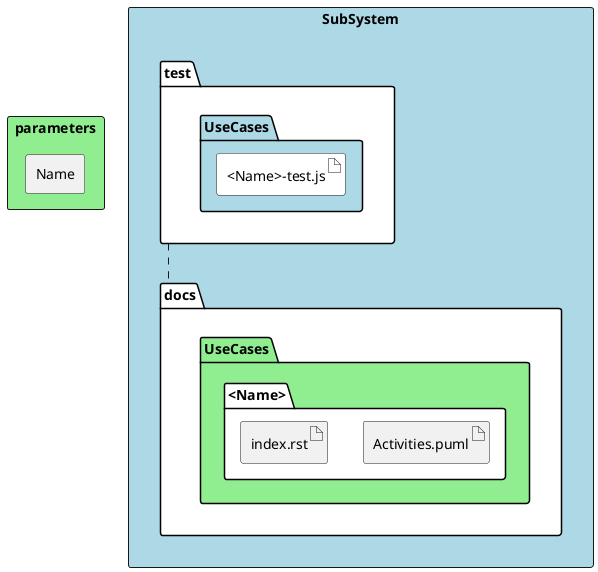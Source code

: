 @startuml

rectangle parameters #lightgreen {
    rectangle Name
}

rectangle "SubSystem" #lightblue {
    folder docs #white {
      folder UseCases #lightgreen {
        folder <Name> #white {
          artifact Activities.puml
          artifact index.rst
        }
      }
    }

    folder test #white {
      folder UseCases as ts #lightblue {
        artifact "<Name>-test.js" #white
      }
    }
    test .. docs
}

@enduml


